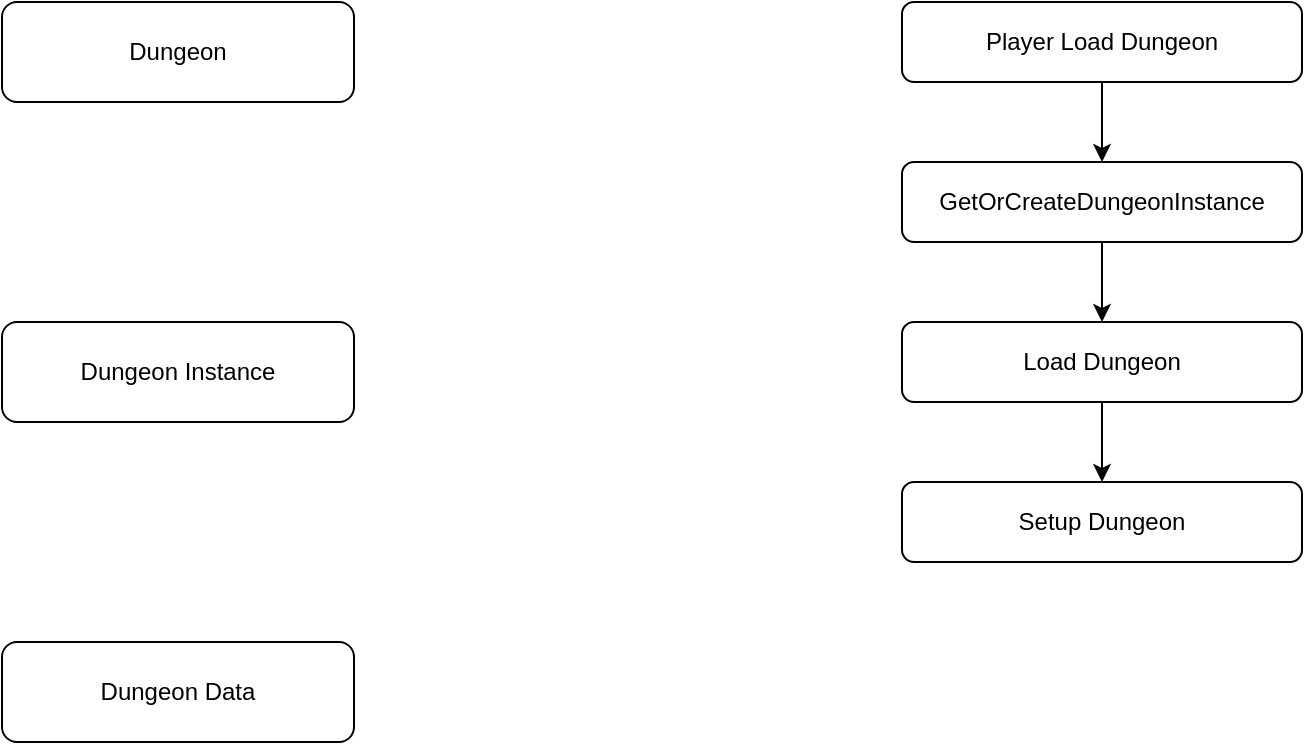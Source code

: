 <mxfile version="21.3.7" type="github">
  <diagram name="Pagina-1" id="qF691czIIl59hCROAZGy">
    <mxGraphModel dx="1232" dy="1100" grid="1" gridSize="10" guides="1" tooltips="1" connect="1" arrows="1" fold="1" page="1" pageScale="1" pageWidth="3300" pageHeight="4681" math="0" shadow="0">
      <root>
        <mxCell id="0" />
        <mxCell id="1" parent="0" />
        <mxCell id="IKSh-9KGsnWVwlufOS3P-1" value="Dungeon" style="rounded=1;whiteSpace=wrap;html=1;" parent="1" vertex="1">
          <mxGeometry x="270" y="120" width="176" height="50" as="geometry" />
        </mxCell>
        <mxCell id="Ywt_jK21pkEm6FV4mjwP-1" value="Dungeon Instance" style="rounded=1;whiteSpace=wrap;html=1;" parent="1" vertex="1">
          <mxGeometry x="270" y="280" width="176" height="50" as="geometry" />
        </mxCell>
        <mxCell id="Ywt_jK21pkEm6FV4mjwP-2" value="Dungeon Data" style="rounded=1;whiteSpace=wrap;html=1;" parent="1" vertex="1">
          <mxGeometry x="270" y="440" width="176" height="50" as="geometry" />
        </mxCell>
        <mxCell id="Ywt_jK21pkEm6FV4mjwP-5" style="edgeStyle=orthogonalEdgeStyle;rounded=0;orthogonalLoop=1;jettySize=auto;html=1;entryX=0.5;entryY=0;entryDx=0;entryDy=0;" parent="1" source="Ywt_jK21pkEm6FV4mjwP-3" target="Ywt_jK21pkEm6FV4mjwP-4" edge="1">
          <mxGeometry relative="1" as="geometry" />
        </mxCell>
        <mxCell id="Ywt_jK21pkEm6FV4mjwP-3" value="Player Load Dungeon" style="rounded=1;whiteSpace=wrap;html=1;" parent="1" vertex="1">
          <mxGeometry x="720" y="120" width="200" height="40" as="geometry" />
        </mxCell>
        <mxCell id="Ywt_jK21pkEm6FV4mjwP-7" style="edgeStyle=orthogonalEdgeStyle;rounded=0;orthogonalLoop=1;jettySize=auto;html=1;entryX=0.5;entryY=0;entryDx=0;entryDy=0;" parent="1" source="Ywt_jK21pkEm6FV4mjwP-4" target="Ywt_jK21pkEm6FV4mjwP-6" edge="1">
          <mxGeometry relative="1" as="geometry" />
        </mxCell>
        <mxCell id="Ywt_jK21pkEm6FV4mjwP-4" value="GetOrCreateDungeonInstance" style="rounded=1;whiteSpace=wrap;html=1;" parent="1" vertex="1">
          <mxGeometry x="720" y="200" width="200" height="40" as="geometry" />
        </mxCell>
        <mxCell id="Ywt_jK21pkEm6FV4mjwP-9" style="edgeStyle=orthogonalEdgeStyle;rounded=0;orthogonalLoop=1;jettySize=auto;html=1;entryX=0.5;entryY=0;entryDx=0;entryDy=0;" parent="1" source="Ywt_jK21pkEm6FV4mjwP-6" target="Ywt_jK21pkEm6FV4mjwP-8" edge="1">
          <mxGeometry relative="1" as="geometry" />
        </mxCell>
        <mxCell id="Ywt_jK21pkEm6FV4mjwP-6" value="Load Dungeon" style="rounded=1;whiteSpace=wrap;html=1;" parent="1" vertex="1">
          <mxGeometry x="720" y="280" width="200" height="40" as="geometry" />
        </mxCell>
        <mxCell id="Ywt_jK21pkEm6FV4mjwP-8" value="Setup Dungeon" style="rounded=1;whiteSpace=wrap;html=1;" parent="1" vertex="1">
          <mxGeometry x="720" y="360" width="200" height="40" as="geometry" />
        </mxCell>
      </root>
    </mxGraphModel>
  </diagram>
</mxfile>
